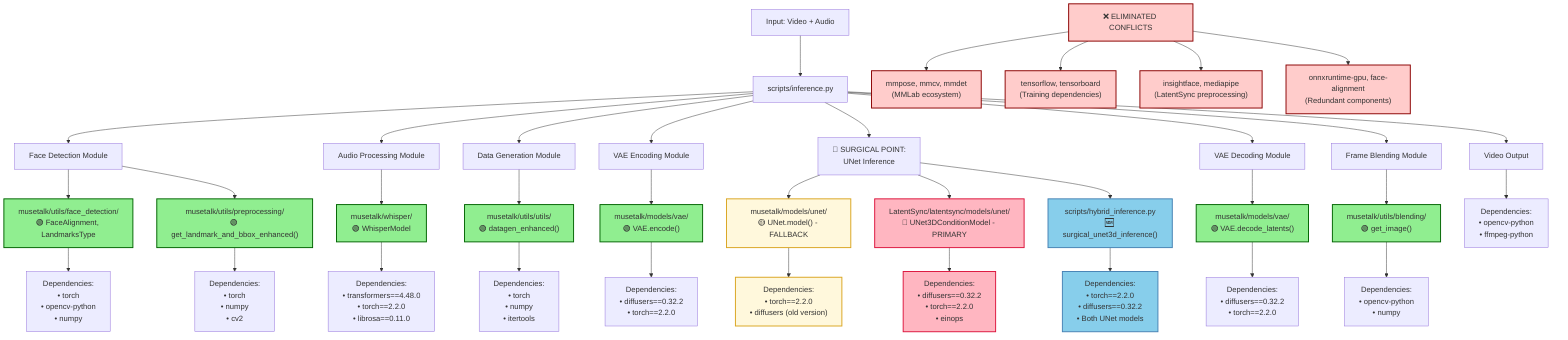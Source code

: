 graph TD
    %% DEPENDENCY TREE - SURGICAL INTEGRATION
    
    %% INPUT LAYER
    A[Input: Video + Audio] --> B[scripts/inference.py]
    
    %% PREPROCESSING DEPENDENCIES
    B --> C[Face Detection Module]
    B --> D[Audio Processing Module]
    
    %% Face Detection Dependencies (MUSETALK - KEEP)
    C --> C1["musetalk/utils/face_detection/<br/>🟢 FaceAlignment, LandmarksType"]
    C1 --> C1a["Dependencies:<br/>• torch<br/>• opencv-python<br/>• numpy"]
    
    C --> C2["musetalk/utils/preprocessing/<br/>🟢 get_landmark_and_bbox_enhanced()"]
    C2 --> C2a["Dependencies:<br/>• torch<br/>• numpy<br/>• cv2"]
    
    %% Audio Processing Dependencies (MUSETALK - KEEP)
    D --> D1["musetalk/whisper/<br/>🟢 WhisperModel"]
    D1 --> D1a["Dependencies:<br/>• transformers==4.48.0<br/>• torch==2.2.0<br/>• librosa==0.11.0"]
    
    %% DATA GENERATION DEPENDENCIES (MUSETALK ENHANCED)
    B --> E[Data Generation Module]
    E --> E1["musetalk/utils/utils/<br/>🟢 datagen_enhanced()"]
    E1 --> E1a["Dependencies:<br/>• torch<br/>• numpy<br/>• itertools"]
    
    %% VAE ENCODING DEPENDENCIES (MUSETALK - KEEP)
    B --> F[VAE Encoding Module]
    F --> F1["musetalk/models/vae/<br/>🟢 VAE.encode()"]
    F1 --> F1a["Dependencies:<br/>• diffusers==0.32.2<br/>• torch==2.2.0"]
    
    %% SURGICAL INFERENCE POINT
    B --> G["🔄 SURGICAL POINT:<br/>UNet Inference"]
    
    %% MuseTalk UNet (FALLBACK)
    G --> G1["musetalk/models/unet/<br/>🟡 UNet.model() - FALLBACK"]
    G1 --> G1a["Dependencies:<br/>• torch==2.2.0<br/>• diffusers (old version)"]
    
    %% LatentSync UNet3D (PRIMARY)
    G --> G2["LatentSync/latentsync/models/unet/<br/>🔴 UNet3DConditionModel - PRIMARY"]
    G2 --> G2a["Dependencies:<br/>• diffusers==0.32.2<br/>• torch==2.2.0<br/>• einops"]
    
    %% Surgical Wrapper (NEW)
    G --> G3["scripts/hybrid_inference.py<br/>🆕 surgical_unet3d_inference()"]
    G3 --> G3a["Dependencies:<br/>• torch==2.2.0<br/>• diffusers==0.32.2<br/>• Both UNet models"]
    
    %% VAE DECODING (MUSETALK - KEEP)
    B --> H[VAE Decoding Module]
    H --> H1["musetalk/models/vae/<br/>🟢 VAE.decode_latents()"]
    H1 --> H1a["Dependencies:<br/>• diffusers==0.32.2<br/>• torch==2.2.0"]
    
    %% FRAME BLENDING (MUSETALK ENHANCED)
    B --> I[Frame Blending Module]
    I --> I1["musetalk/utils/blending/<br/>🟢 get_image()"]
    I1 --> I1a["Dependencies:<br/>• opencv-python<br/>• numpy"]
    
    %% OUTPUT
    B --> J[Video Output]
    J --> J1["Dependencies:<br/>• opencv-python<br/>• ffmpeg-python"]
    
    %% ELIMINATED DEPENDENCIES (SHOWN FOR CONTEXT)
    K["❌ ELIMINATED CONFLICTS"]
    K --> K1["mmpose, mmcv, mmdet<br/>(MMLab ecosystem)"]
    K --> K2["tensorflow, tensorboard<br/>(Training dependencies)"]
    K --> K3["insightface, mediapipe<br/>(LatentSync preprocessing)"]
    K --> K4["onnxruntime-gpu, face-alignment<br/>(Redundant components)"]
    
    %% STYLING
    classDef keep fill:#90EE90,stroke:#006400,stroke-width:2px
    classDef surgical fill:#FFB6C1,stroke:#DC143C,stroke-width:2px
    classDef new fill:#87CEEB,stroke:#4682B4,stroke-width:2px
    classDef eliminated fill:#FFCCCB,stroke:#8B0000,stroke-width:2px
    classDef fallback fill:#FFF8DC,stroke:#DAA520,stroke-width:2px
    
    class C1,C2,D1,E1,F1,H1,I1 keep
    class G2,G2a surgical
    class G3,G3a new
    class K,K1,K2,K3,K4 eliminated
    class G1,G1a fallback